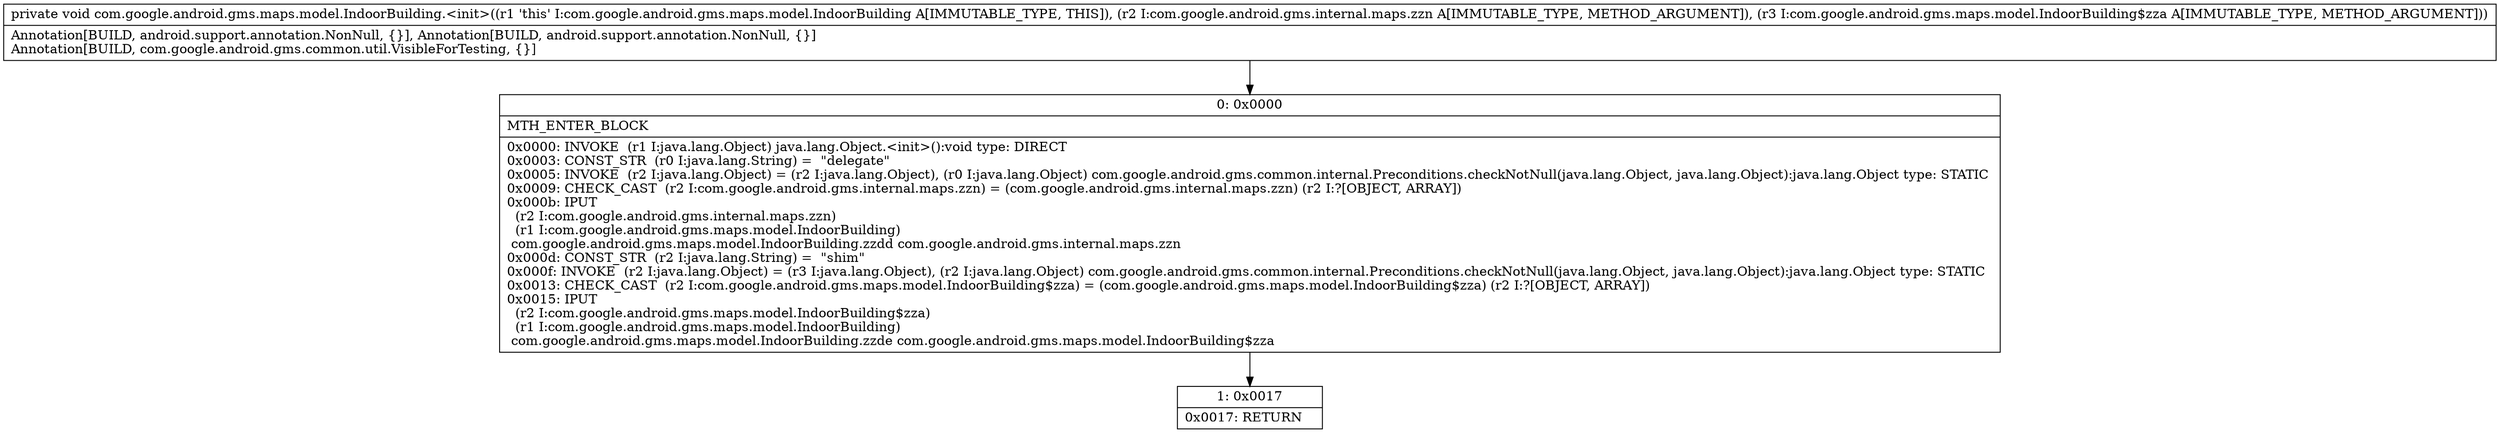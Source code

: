 digraph "CFG forcom.google.android.gms.maps.model.IndoorBuilding.\<init\>(Lcom\/google\/android\/gms\/internal\/maps\/zzn;Lcom\/google\/android\/gms\/maps\/model\/IndoorBuilding$zza;)V" {
Node_0 [shape=record,label="{0\:\ 0x0000|MTH_ENTER_BLOCK\l|0x0000: INVOKE  (r1 I:java.lang.Object) java.lang.Object.\<init\>():void type: DIRECT \l0x0003: CONST_STR  (r0 I:java.lang.String) =  \"delegate\" \l0x0005: INVOKE  (r2 I:java.lang.Object) = (r2 I:java.lang.Object), (r0 I:java.lang.Object) com.google.android.gms.common.internal.Preconditions.checkNotNull(java.lang.Object, java.lang.Object):java.lang.Object type: STATIC \l0x0009: CHECK_CAST  (r2 I:com.google.android.gms.internal.maps.zzn) = (com.google.android.gms.internal.maps.zzn) (r2 I:?[OBJECT, ARRAY]) \l0x000b: IPUT  \l  (r2 I:com.google.android.gms.internal.maps.zzn)\l  (r1 I:com.google.android.gms.maps.model.IndoorBuilding)\l com.google.android.gms.maps.model.IndoorBuilding.zzdd com.google.android.gms.internal.maps.zzn \l0x000d: CONST_STR  (r2 I:java.lang.String) =  \"shim\" \l0x000f: INVOKE  (r2 I:java.lang.Object) = (r3 I:java.lang.Object), (r2 I:java.lang.Object) com.google.android.gms.common.internal.Preconditions.checkNotNull(java.lang.Object, java.lang.Object):java.lang.Object type: STATIC \l0x0013: CHECK_CAST  (r2 I:com.google.android.gms.maps.model.IndoorBuilding$zza) = (com.google.android.gms.maps.model.IndoorBuilding$zza) (r2 I:?[OBJECT, ARRAY]) \l0x0015: IPUT  \l  (r2 I:com.google.android.gms.maps.model.IndoorBuilding$zza)\l  (r1 I:com.google.android.gms.maps.model.IndoorBuilding)\l com.google.android.gms.maps.model.IndoorBuilding.zzde com.google.android.gms.maps.model.IndoorBuilding$zza \l}"];
Node_1 [shape=record,label="{1\:\ 0x0017|0x0017: RETURN   \l}"];
MethodNode[shape=record,label="{private void com.google.android.gms.maps.model.IndoorBuilding.\<init\>((r1 'this' I:com.google.android.gms.maps.model.IndoorBuilding A[IMMUTABLE_TYPE, THIS]), (r2 I:com.google.android.gms.internal.maps.zzn A[IMMUTABLE_TYPE, METHOD_ARGUMENT]), (r3 I:com.google.android.gms.maps.model.IndoorBuilding$zza A[IMMUTABLE_TYPE, METHOD_ARGUMENT]))  | Annotation[BUILD, android.support.annotation.NonNull, \{\}], Annotation[BUILD, android.support.annotation.NonNull, \{\}]\lAnnotation[BUILD, com.google.android.gms.common.util.VisibleForTesting, \{\}]\l}"];
MethodNode -> Node_0;
Node_0 -> Node_1;
}

